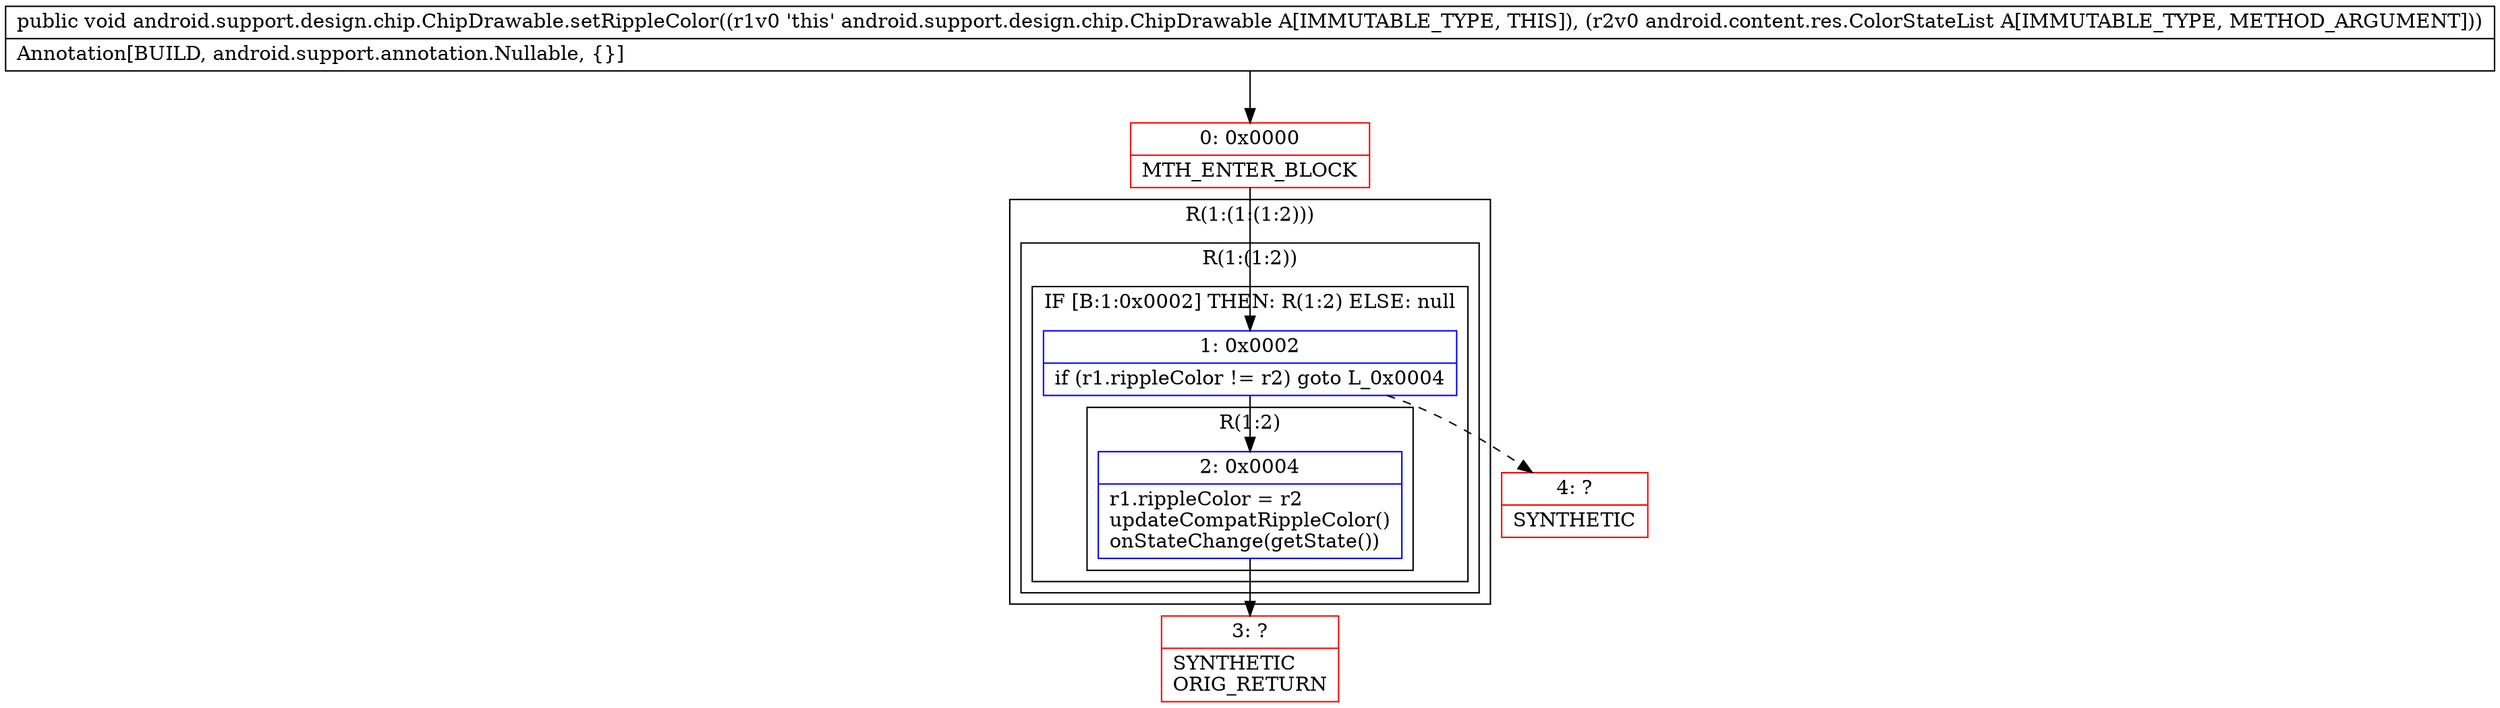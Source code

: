 digraph "CFG forandroid.support.design.chip.ChipDrawable.setRippleColor(Landroid\/content\/res\/ColorStateList;)V" {
subgraph cluster_Region_523958065 {
label = "R(1:(1:(1:2)))";
node [shape=record,color=blue];
subgraph cluster_Region_1706302454 {
label = "R(1:(1:2))";
node [shape=record,color=blue];
subgraph cluster_IfRegion_351581141 {
label = "IF [B:1:0x0002] THEN: R(1:2) ELSE: null";
node [shape=record,color=blue];
Node_1 [shape=record,label="{1\:\ 0x0002|if (r1.rippleColor != r2) goto L_0x0004\l}"];
subgraph cluster_Region_1054281218 {
label = "R(1:2)";
node [shape=record,color=blue];
Node_2 [shape=record,label="{2\:\ 0x0004|r1.rippleColor = r2\lupdateCompatRippleColor()\lonStateChange(getState())\l}"];
}
}
}
}
Node_0 [shape=record,color=red,label="{0\:\ 0x0000|MTH_ENTER_BLOCK\l}"];
Node_3 [shape=record,color=red,label="{3\:\ ?|SYNTHETIC\lORIG_RETURN\l}"];
Node_4 [shape=record,color=red,label="{4\:\ ?|SYNTHETIC\l}"];
MethodNode[shape=record,label="{public void android.support.design.chip.ChipDrawable.setRippleColor((r1v0 'this' android.support.design.chip.ChipDrawable A[IMMUTABLE_TYPE, THIS]), (r2v0 android.content.res.ColorStateList A[IMMUTABLE_TYPE, METHOD_ARGUMENT]))  | Annotation[BUILD, android.support.annotation.Nullable, \{\}]\l}"];
MethodNode -> Node_0;
Node_1 -> Node_2;
Node_1 -> Node_4[style=dashed];
Node_2 -> Node_3;
Node_0 -> Node_1;
}

